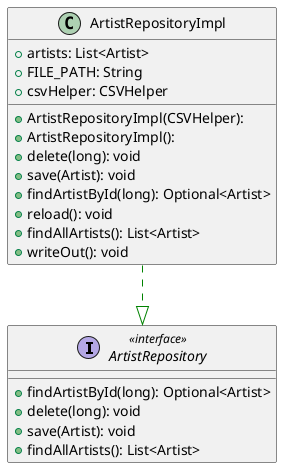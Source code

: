 @startuml

top to bottom direction
skinparam linetype ortho

interface ArtistRepository << interface >> {
  + findArtistById(long): Optional<Artist>
  + delete(long): void
  + save(Artist): void
  + findAllArtists(): List<Artist>
}
class ArtistRepositoryImpl {
  + ArtistRepositoryImpl(CSVHelper): 
  + ArtistRepositoryImpl(): 
  + artists: List<Artist>
  + FILE_PATH: String
  + csvHelper: CSVHelper
  + delete(long): void
  + save(Artist): void
  + findArtistById(long): Optional<Artist>
  + reload(): void
  + findAllArtists(): List<Artist>
  + writeOut(): void
}

ArtistRepositoryImpl  -[#008200,dashed]-^  ArtistRepository     
@enduml
